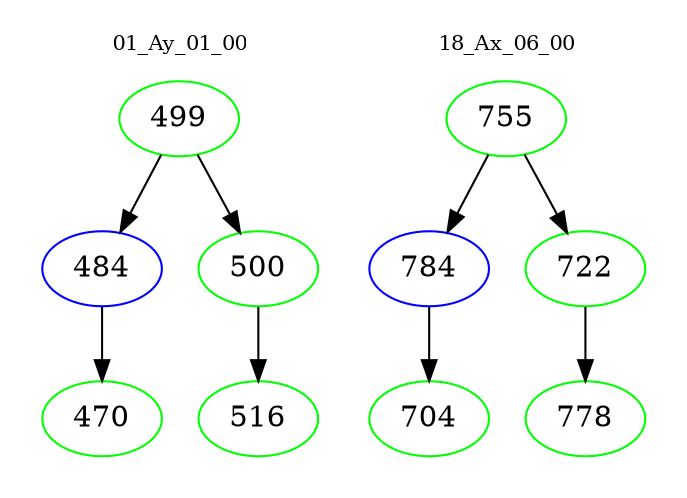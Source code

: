 digraph{
subgraph cluster_0 {
color = white
label = "01_Ay_01_00";
fontsize=10;
T0_499 [label="499", color="green"]
T0_499 -> T0_484 [color="black"]
T0_484 [label="484", color="blue"]
T0_484 -> T0_470 [color="black"]
T0_470 [label="470", color="green"]
T0_499 -> T0_500 [color="black"]
T0_500 [label="500", color="green"]
T0_500 -> T0_516 [color="black"]
T0_516 [label="516", color="green"]
}
subgraph cluster_1 {
color = white
label = "18_Ax_06_00";
fontsize=10;
T1_755 [label="755", color="green"]
T1_755 -> T1_784 [color="black"]
T1_784 [label="784", color="blue"]
T1_784 -> T1_704 [color="black"]
T1_704 [label="704", color="green"]
T1_755 -> T1_722 [color="black"]
T1_722 [label="722", color="green"]
T1_722 -> T1_778 [color="black"]
T1_778 [label="778", color="green"]
}
}
